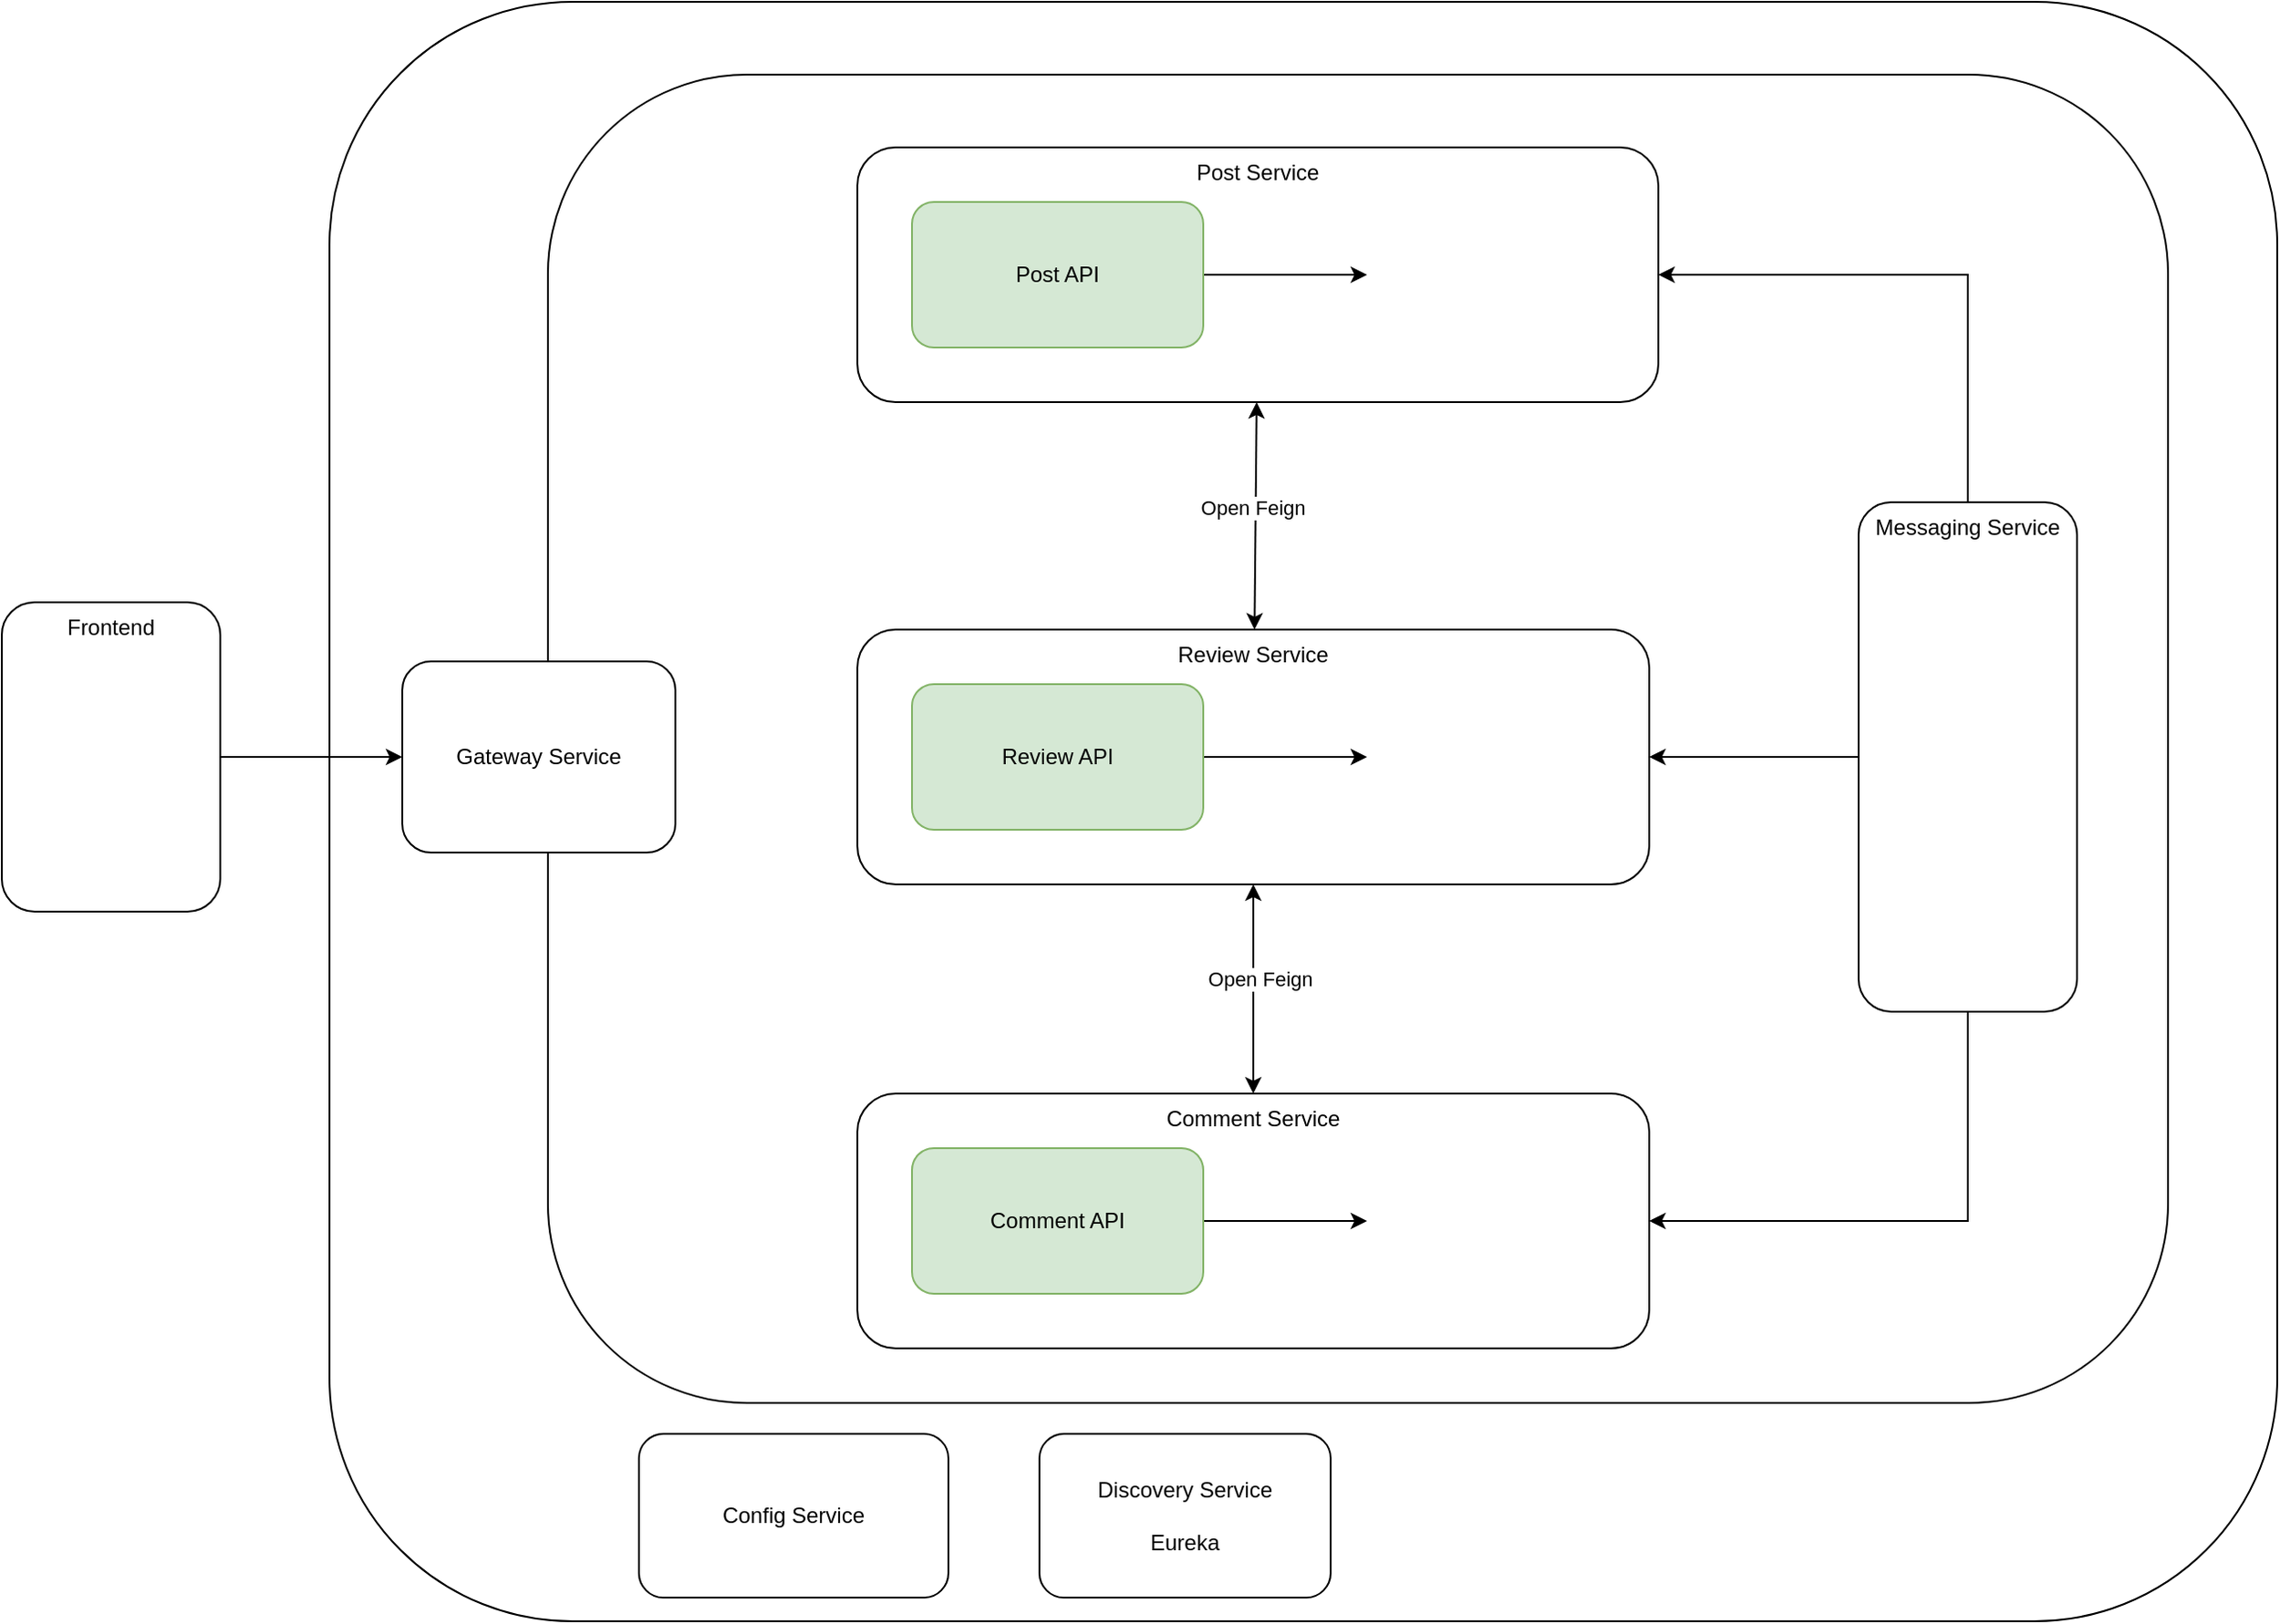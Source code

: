 <mxfile version="24.8.6">
  <diagram name="Page-1" id="tEy2NxESJ4EjP4a5HYwX">
    <mxGraphModel dx="1593" dy="820" grid="1" gridSize="10" guides="1" tooltips="1" connect="1" arrows="1" fold="1" page="1" pageScale="1" pageWidth="1169" pageHeight="827" math="0" shadow="0">
      <root>
        <mxCell id="0" />
        <mxCell id="1" parent="0" />
        <mxCell id="Bbl-g5fsRxxlCQ_jCXH_-16" value="" style="rounded=1;whiteSpace=wrap;html=1;direction=east;glass=0;shadow=0;" vertex="1" parent="1">
          <mxGeometry x="230" y="40" width="1070" height="890" as="geometry" />
        </mxCell>
        <mxCell id="Bbl-g5fsRxxlCQ_jCXH_-5" value="Frontend" style="rounded=1;whiteSpace=wrap;html=1;verticalAlign=top;" vertex="1" parent="1">
          <mxGeometry x="50" y="370" width="120" height="170" as="geometry" />
        </mxCell>
        <mxCell id="Bbl-g5fsRxxlCQ_jCXH_-18" value="" style="rounded=1;whiteSpace=wrap;html=1;" vertex="1" parent="1">
          <mxGeometry x="350" y="80" width="890" height="730" as="geometry" />
        </mxCell>
        <mxCell id="Bbl-g5fsRxxlCQ_jCXH_-4" value="Gateway Service" style="rounded=1;whiteSpace=wrap;html=1;" vertex="1" parent="1">
          <mxGeometry x="270" y="402.5" width="150" height="105" as="geometry" />
        </mxCell>
        <mxCell id="Bbl-g5fsRxxlCQ_jCXH_-9" value="" style="shape=image;verticalLabelPosition=bottom;labelBackgroundColor=default;verticalAlign=top;aspect=fixed;imageAspect=0;image=https://upload.wikimedia.org/wikipedia/commons/thumb/c/cf/Angular_full_color_logo.svg/2048px-Angular_full_color_logo.svg.png;" vertex="1" parent="1">
          <mxGeometry x="63.5" y="429.5" width="93" height="93" as="geometry" />
        </mxCell>
        <mxCell id="Bbl-g5fsRxxlCQ_jCXH_-10" value="Post Service" style="rounded=1;whiteSpace=wrap;html=1;verticalAlign=top;" vertex="1" parent="1">
          <mxGeometry x="520" y="120" width="440" height="140" as="geometry" />
        </mxCell>
        <mxCell id="Bbl-g5fsRxxlCQ_jCXH_-11" value="Review Service" style="rounded=1;whiteSpace=wrap;html=1;verticalAlign=top;" vertex="1" parent="1">
          <mxGeometry x="520" y="385" width="435" height="140" as="geometry" />
        </mxCell>
        <mxCell id="Bbl-g5fsRxxlCQ_jCXH_-12" value="Comment Service" style="rounded=1;whiteSpace=wrap;html=1;verticalAlign=top;" vertex="1" parent="1">
          <mxGeometry x="520" y="640" width="435" height="140" as="geometry" />
        </mxCell>
        <mxCell id="Bbl-g5fsRxxlCQ_jCXH_-13" value="Messaging Service" style="rounded=1;whiteSpace=wrap;html=1;verticalAlign=top;" vertex="1" parent="1">
          <mxGeometry x="1070" y="315" width="120" height="280" as="geometry" />
        </mxCell>
        <mxCell id="Bbl-g5fsRxxlCQ_jCXH_-15" value="" style="shape=image;verticalLabelPosition=bottom;labelBackgroundColor=default;verticalAlign=top;aspect=fixed;imageAspect=0;image=https://swiftlet.co.th/wp-content/uploads/2022/11/rabbitmq-logo-png-transparent.png;" vertex="1" parent="1">
          <mxGeometry x="1101.65" y="425" width="56.7" height="60" as="geometry" />
        </mxCell>
        <mxCell id="Bbl-g5fsRxxlCQ_jCXH_-17" value="" style="endArrow=classic;html=1;rounded=0;" edge="1" parent="1" source="Bbl-g5fsRxxlCQ_jCXH_-5" target="Bbl-g5fsRxxlCQ_jCXH_-4">
          <mxGeometry width="50" height="50" relative="1" as="geometry">
            <mxPoint x="60" y="620" as="sourcePoint" />
            <mxPoint x="110" y="570" as="targetPoint" />
          </mxGeometry>
        </mxCell>
        <mxCell id="Bbl-g5fsRxxlCQ_jCXH_-19" value="" style="shape=image;verticalLabelPosition=bottom;labelBackgroundColor=default;verticalAlign=top;aspect=fixed;imageAspect=0;image=https://www.mysql.com/common/logos/logo-mysql-170x115.png;" vertex="1" parent="1">
          <mxGeometry x="800" y="145.25" width="132.37" height="89.5" as="geometry" />
        </mxCell>
        <mxCell id="Bbl-g5fsRxxlCQ_jCXH_-21" value="" style="edgeStyle=orthogonalEdgeStyle;rounded=0;orthogonalLoop=1;jettySize=auto;html=1;" edge="1" parent="1" source="Bbl-g5fsRxxlCQ_jCXH_-20" target="Bbl-g5fsRxxlCQ_jCXH_-19">
          <mxGeometry relative="1" as="geometry" />
        </mxCell>
        <mxCell id="Bbl-g5fsRxxlCQ_jCXH_-20" value="Post API" style="rounded=1;whiteSpace=wrap;html=1;fillColor=#d5e8d4;strokeColor=#82b366;" vertex="1" parent="1">
          <mxGeometry x="550" y="150" width="160" height="80" as="geometry" />
        </mxCell>
        <mxCell id="Bbl-g5fsRxxlCQ_jCXH_-26" value="" style="edgeStyle=orthogonalEdgeStyle;rounded=0;orthogonalLoop=1;jettySize=auto;html=1;" edge="1" parent="1" source="Bbl-g5fsRxxlCQ_jCXH_-22" target="Bbl-g5fsRxxlCQ_jCXH_-24">
          <mxGeometry relative="1" as="geometry" />
        </mxCell>
        <mxCell id="Bbl-g5fsRxxlCQ_jCXH_-22" value="Review API" style="rounded=1;whiteSpace=wrap;html=1;fillColor=#d5e8d4;strokeColor=#82b366;" vertex="1" parent="1">
          <mxGeometry x="550" y="415" width="160" height="80" as="geometry" />
        </mxCell>
        <mxCell id="Bbl-g5fsRxxlCQ_jCXH_-27" value="" style="edgeStyle=orthogonalEdgeStyle;rounded=0;orthogonalLoop=1;jettySize=auto;html=1;" edge="1" parent="1" source="Bbl-g5fsRxxlCQ_jCXH_-23" target="Bbl-g5fsRxxlCQ_jCXH_-25">
          <mxGeometry relative="1" as="geometry" />
        </mxCell>
        <mxCell id="Bbl-g5fsRxxlCQ_jCXH_-23" value="Comment API" style="rounded=1;whiteSpace=wrap;html=1;fillColor=#d5e8d4;strokeColor=#82b366;" vertex="1" parent="1">
          <mxGeometry x="550" y="670" width="160" height="80" as="geometry" />
        </mxCell>
        <mxCell id="Bbl-g5fsRxxlCQ_jCXH_-24" value="" style="shape=image;verticalLabelPosition=bottom;labelBackgroundColor=default;verticalAlign=top;aspect=fixed;imageAspect=0;image=https://www.mysql.com/common/logos/logo-mysql-170x115.png;" vertex="1" parent="1">
          <mxGeometry x="800" y="410.25" width="132.37" height="89.5" as="geometry" />
        </mxCell>
        <mxCell id="Bbl-g5fsRxxlCQ_jCXH_-25" value="" style="shape=image;verticalLabelPosition=bottom;labelBackgroundColor=default;verticalAlign=top;aspect=fixed;imageAspect=0;image=https://www.mysql.com/common/logos/logo-mysql-170x115.png;" vertex="1" parent="1">
          <mxGeometry x="800" y="665.25" width="132.37" height="89.5" as="geometry" />
        </mxCell>
        <mxCell id="Bbl-g5fsRxxlCQ_jCXH_-28" value="Config Service" style="rounded=1;whiteSpace=wrap;html=1;" vertex="1" parent="1">
          <mxGeometry x="400" y="827" width="170" height="90" as="geometry" />
        </mxCell>
        <mxCell id="Bbl-g5fsRxxlCQ_jCXH_-30" value="Discovery Service&lt;div&gt;&lt;br&gt;&lt;/div&gt;&lt;div&gt;Eureka&lt;/div&gt;" style="rounded=1;whiteSpace=wrap;html=1;" vertex="1" parent="1">
          <mxGeometry x="620" y="827" width="160" height="90" as="geometry" />
        </mxCell>
        <mxCell id="Bbl-g5fsRxxlCQ_jCXH_-31" value="" style="endArrow=classic;startArrow=classic;html=1;rounded=0;" edge="1" parent="1" source="Bbl-g5fsRxxlCQ_jCXH_-11" target="Bbl-g5fsRxxlCQ_jCXH_-10">
          <mxGeometry width="50" height="50" relative="1" as="geometry">
            <mxPoint x="70" y="290" as="sourcePoint" />
            <mxPoint x="120" y="240" as="targetPoint" />
          </mxGeometry>
        </mxCell>
        <mxCell id="Bbl-g5fsRxxlCQ_jCXH_-38" value="Open Feign" style="edgeLabel;html=1;align=center;verticalAlign=middle;resizable=0;points=[];" vertex="1" connectable="0" parent="Bbl-g5fsRxxlCQ_jCXH_-31">
          <mxGeometry x="0.058" y="2" relative="1" as="geometry">
            <mxPoint y="-1" as="offset" />
          </mxGeometry>
        </mxCell>
        <mxCell id="Bbl-g5fsRxxlCQ_jCXH_-33" value="" style="endArrow=classic;startArrow=classic;html=1;rounded=0;" edge="1" parent="1" source="Bbl-g5fsRxxlCQ_jCXH_-12" target="Bbl-g5fsRxxlCQ_jCXH_-11">
          <mxGeometry width="50" height="50" relative="1" as="geometry">
            <mxPoint x="50" y="700" as="sourcePoint" />
            <mxPoint x="100" y="650" as="targetPoint" />
          </mxGeometry>
        </mxCell>
        <mxCell id="Bbl-g5fsRxxlCQ_jCXH_-39" value="Open Feign" style="edgeLabel;html=1;align=center;verticalAlign=middle;resizable=0;points=[];" vertex="1" connectable="0" parent="Bbl-g5fsRxxlCQ_jCXH_-33">
          <mxGeometry x="0.101" y="-3" relative="1" as="geometry">
            <mxPoint as="offset" />
          </mxGeometry>
        </mxCell>
        <mxCell id="Bbl-g5fsRxxlCQ_jCXH_-35" value="" style="endArrow=classic;html=1;rounded=0;" edge="1" parent="1" source="Bbl-g5fsRxxlCQ_jCXH_-13" target="Bbl-g5fsRxxlCQ_jCXH_-10">
          <mxGeometry width="50" height="50" relative="1" as="geometry">
            <mxPoint x="1320" y="410" as="sourcePoint" />
            <mxPoint x="1370" y="360" as="targetPoint" />
            <Array as="points">
              <mxPoint x="1130" y="190" />
            </Array>
          </mxGeometry>
        </mxCell>
        <mxCell id="Bbl-g5fsRxxlCQ_jCXH_-36" value="" style="endArrow=classic;html=1;rounded=0;" edge="1" parent="1" source="Bbl-g5fsRxxlCQ_jCXH_-13" target="Bbl-g5fsRxxlCQ_jCXH_-11">
          <mxGeometry width="50" height="50" relative="1" as="geometry">
            <mxPoint x="40" y="660" as="sourcePoint" />
            <mxPoint x="90" y="610" as="targetPoint" />
          </mxGeometry>
        </mxCell>
        <mxCell id="Bbl-g5fsRxxlCQ_jCXH_-37" value="" style="endArrow=classic;html=1;rounded=0;" edge="1" parent="1" source="Bbl-g5fsRxxlCQ_jCXH_-13" target="Bbl-g5fsRxxlCQ_jCXH_-12">
          <mxGeometry width="50" height="50" relative="1" as="geometry">
            <mxPoint x="100" y="690" as="sourcePoint" />
            <mxPoint x="150" y="640" as="targetPoint" />
            <Array as="points">
              <mxPoint x="1130" y="710" />
            </Array>
          </mxGeometry>
        </mxCell>
      </root>
    </mxGraphModel>
  </diagram>
</mxfile>
